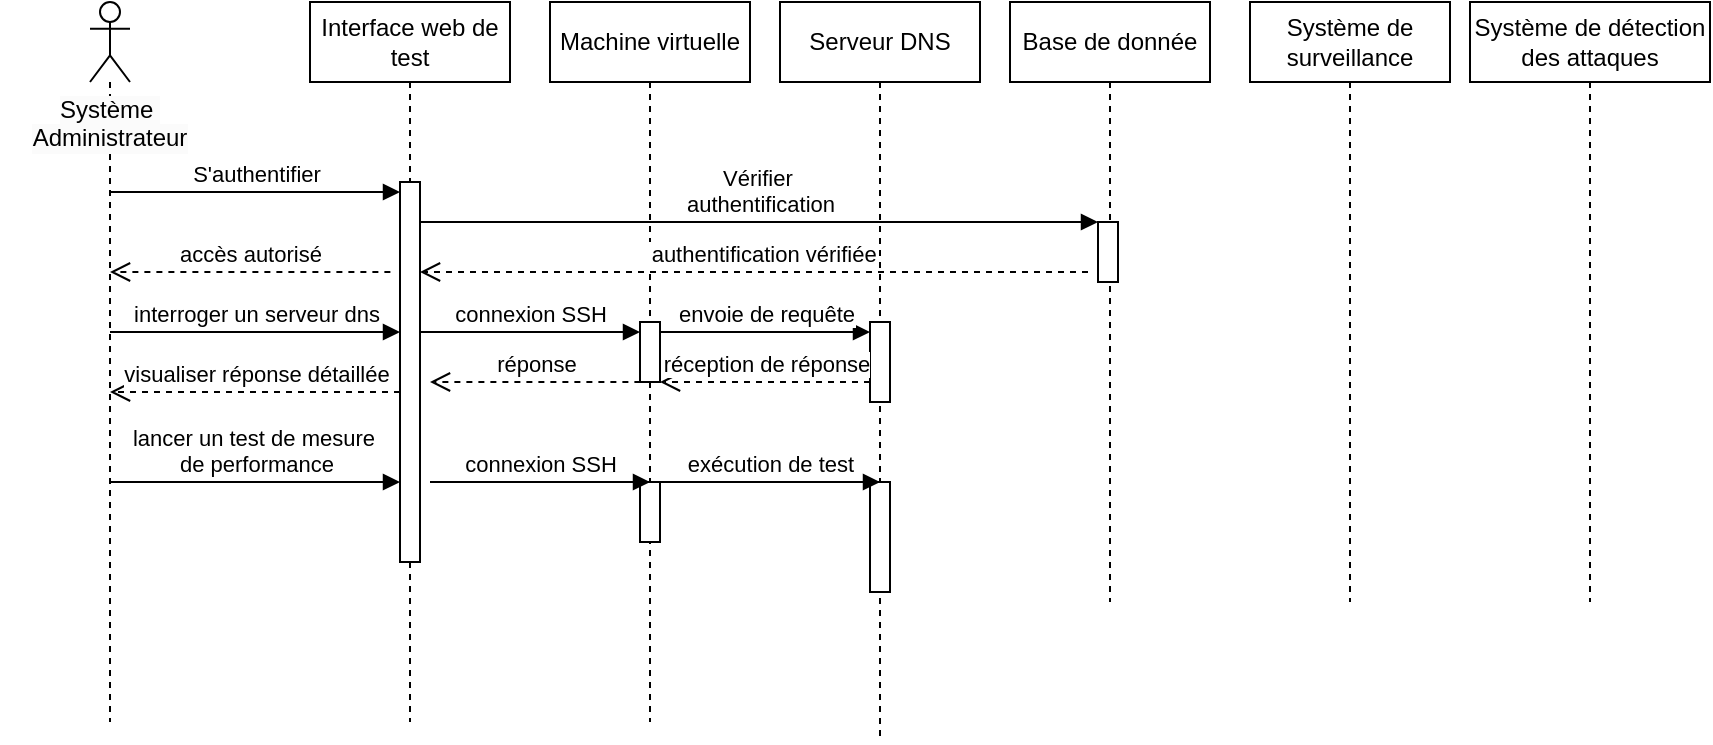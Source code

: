 <mxfile version="24.7.1" type="github">
  <diagram name="Page-1" id="2YBvvXClWsGukQMizWep">
    <mxGraphModel dx="1771" dy="439" grid="1" gridSize="10" guides="1" tooltips="1" connect="1" arrows="1" fold="1" page="1" pageScale="1" pageWidth="850" pageHeight="1100" math="0" shadow="0">
      <root>
        <mxCell id="0" />
        <mxCell id="1" parent="0" />
        <mxCell id="aM9ryv3xv72pqoxQDRHE-5" value="Interface web de test" style="shape=umlLifeline;perimeter=lifelinePerimeter;whiteSpace=wrap;html=1;container=0;dropTarget=0;collapsible=0;recursiveResize=0;outlineConnect=0;portConstraint=eastwest;newEdgeStyle={&quot;edgeStyle&quot;:&quot;elbowEdgeStyle&quot;,&quot;elbow&quot;:&quot;vertical&quot;,&quot;curved&quot;:0,&quot;rounded&quot;:0};" parent="1" vertex="1">
          <mxGeometry x="140" y="40" width="100" height="360" as="geometry" />
        </mxCell>
        <mxCell id="_VK_tqBm-G3R0EHeaTmm-22" value="" style="html=1;points=[[0,0,0,0,5],[0,1,0,0,-5],[1,0,0,0,5],[1,1,0,0,-5]];perimeter=orthogonalPerimeter;outlineConnect=0;targetShapes=umlLifeline;portConstraint=eastwest;newEdgeStyle={&quot;curved&quot;:0,&quot;rounded&quot;:0};" vertex="1" parent="aM9ryv3xv72pqoxQDRHE-5">
          <mxGeometry x="45" y="90" width="10" height="190" as="geometry" />
        </mxCell>
        <mxCell id="_VK_tqBm-G3R0EHeaTmm-1" value="Machine virtuelle" style="shape=umlLifeline;perimeter=lifelinePerimeter;whiteSpace=wrap;html=1;container=0;dropTarget=0;collapsible=0;recursiveResize=0;outlineConnect=0;portConstraint=eastwest;newEdgeStyle={&quot;edgeStyle&quot;:&quot;elbowEdgeStyle&quot;,&quot;elbow&quot;:&quot;vertical&quot;,&quot;curved&quot;:0,&quot;rounded&quot;:0};" vertex="1" parent="1">
          <mxGeometry x="260" y="40" width="100" height="360" as="geometry" />
        </mxCell>
        <mxCell id="_VK_tqBm-G3R0EHeaTmm-37" value="" style="html=1;points=[[0,0,0,0,5],[0,1,0,0,-5],[1,0,0,0,5],[1,1,0,0,-5]];perimeter=orthogonalPerimeter;outlineConnect=0;targetShapes=umlLifeline;portConstraint=eastwest;newEdgeStyle={&quot;curved&quot;:0,&quot;rounded&quot;:0};" vertex="1" parent="_VK_tqBm-G3R0EHeaTmm-1">
          <mxGeometry x="45" y="160" width="10" height="30" as="geometry" />
        </mxCell>
        <mxCell id="_VK_tqBm-G3R0EHeaTmm-38" value="connexion SSH" style="html=1;verticalAlign=bottom;endArrow=block;curved=0;rounded=0;entryX=0;entryY=0;entryDx=0;entryDy=5;" edge="1" target="_VK_tqBm-G3R0EHeaTmm-37" parent="_VK_tqBm-G3R0EHeaTmm-1">
          <mxGeometry relative="1" as="geometry">
            <mxPoint x="-65" y="165" as="sourcePoint" />
          </mxGeometry>
        </mxCell>
        <mxCell id="_VK_tqBm-G3R0EHeaTmm-48" value="" style="html=1;points=[[0,0,0,0,5],[0,1,0,0,-5],[1,0,0,0,5],[1,1,0,0,-5]];perimeter=orthogonalPerimeter;outlineConnect=0;targetShapes=umlLifeline;portConstraint=eastwest;newEdgeStyle={&quot;curved&quot;:0,&quot;rounded&quot;:0};" vertex="1" parent="_VK_tqBm-G3R0EHeaTmm-1">
          <mxGeometry x="45" y="240" width="10" height="30" as="geometry" />
        </mxCell>
        <mxCell id="_VK_tqBm-G3R0EHeaTmm-4" value="Base de donnée" style="shape=umlLifeline;perimeter=lifelinePerimeter;whiteSpace=wrap;html=1;container=0;dropTarget=0;collapsible=0;recursiveResize=0;outlineConnect=0;portConstraint=eastwest;newEdgeStyle={&quot;edgeStyle&quot;:&quot;elbowEdgeStyle&quot;,&quot;elbow&quot;:&quot;vertical&quot;,&quot;curved&quot;:0,&quot;rounded&quot;:0};" vertex="1" parent="1">
          <mxGeometry x="490" y="40" width="100" height="300" as="geometry" />
        </mxCell>
        <mxCell id="_VK_tqBm-G3R0EHeaTmm-28" value="" style="html=1;points=[[0,0,0,0,5],[0,1,0,0,-5],[1,0,0,0,5],[1,1,0,0,-5]];perimeter=orthogonalPerimeter;outlineConnect=0;targetShapes=umlLifeline;portConstraint=eastwest;newEdgeStyle={&quot;curved&quot;:0,&quot;rounded&quot;:0};" vertex="1" parent="_VK_tqBm-G3R0EHeaTmm-4">
          <mxGeometry x="44" y="110" width="10" height="30" as="geometry" />
        </mxCell>
        <mxCell id="_VK_tqBm-G3R0EHeaTmm-5" value="Serveur DNS" style="shape=umlLifeline;perimeter=lifelinePerimeter;whiteSpace=wrap;html=1;container=0;dropTarget=0;collapsible=0;recursiveResize=0;outlineConnect=0;portConstraint=eastwest;newEdgeStyle={&quot;edgeStyle&quot;:&quot;elbowEdgeStyle&quot;,&quot;elbow&quot;:&quot;vertical&quot;,&quot;curved&quot;:0,&quot;rounded&quot;:0};" vertex="1" parent="1">
          <mxGeometry x="375" y="40" width="100" height="370" as="geometry" />
        </mxCell>
        <mxCell id="_VK_tqBm-G3R0EHeaTmm-40" value="" style="html=1;points=[[0,0,0,0,5],[0,1,0,0,-5],[1,0,0,0,5],[1,1,0,0,-5]];perimeter=orthogonalPerimeter;outlineConnect=0;targetShapes=umlLifeline;portConstraint=eastwest;newEdgeStyle={&quot;curved&quot;:0,&quot;rounded&quot;:0};" vertex="1" parent="_VK_tqBm-G3R0EHeaTmm-5">
          <mxGeometry x="45" y="160" width="10" height="40" as="geometry" />
        </mxCell>
        <mxCell id="_VK_tqBm-G3R0EHeaTmm-51" value="" style="html=1;points=[[0,0,0,0,5],[0,1,0,0,-5],[1,0,0,0,5],[1,1,0,0,-5]];perimeter=orthogonalPerimeter;outlineConnect=0;targetShapes=umlLifeline;portConstraint=eastwest;newEdgeStyle={&quot;curved&quot;:0,&quot;rounded&quot;:0};" vertex="1" parent="_VK_tqBm-G3R0EHeaTmm-5">
          <mxGeometry x="45" y="240" width="10" height="55" as="geometry" />
        </mxCell>
        <mxCell id="_VK_tqBm-G3R0EHeaTmm-6" value="Système de surveillance" style="shape=umlLifeline;perimeter=lifelinePerimeter;whiteSpace=wrap;html=1;container=0;dropTarget=0;collapsible=0;recursiveResize=0;outlineConnect=0;portConstraint=eastwest;newEdgeStyle={&quot;edgeStyle&quot;:&quot;elbowEdgeStyle&quot;,&quot;elbow&quot;:&quot;vertical&quot;,&quot;curved&quot;:0,&quot;rounded&quot;:0};" vertex="1" parent="1">
          <mxGeometry x="610" y="40" width="100" height="300" as="geometry" />
        </mxCell>
        <mxCell id="_VK_tqBm-G3R0EHeaTmm-7" value="Système de détection des attaques" style="shape=umlLifeline;perimeter=lifelinePerimeter;whiteSpace=wrap;html=1;container=0;dropTarget=0;collapsible=0;recursiveResize=0;outlineConnect=0;portConstraint=eastwest;newEdgeStyle={&quot;edgeStyle&quot;:&quot;elbowEdgeStyle&quot;,&quot;elbow&quot;:&quot;vertical&quot;,&quot;curved&quot;:0,&quot;rounded&quot;:0};" vertex="1" parent="1">
          <mxGeometry x="720" y="40" width="120" height="300" as="geometry" />
        </mxCell>
        <mxCell id="_VK_tqBm-G3R0EHeaTmm-14" value="" style="shape=umlLifeline;perimeter=lifelinePerimeter;whiteSpace=wrap;html=1;container=1;dropTarget=0;collapsible=0;recursiveResize=0;outlineConnect=0;portConstraint=eastwest;newEdgeStyle={&quot;curved&quot;:0,&quot;rounded&quot;:0};participant=umlActor;" vertex="1" parent="1">
          <mxGeometry x="30" y="40" width="20" height="360" as="geometry" />
        </mxCell>
        <mxCell id="_VK_tqBm-G3R0EHeaTmm-19" value="&lt;span style=&quot;color: rgb(0, 0, 0); font-family: Helvetica; font-size: 12px; font-style: normal; font-variant-ligatures: normal; font-variant-caps: normal; font-weight: 400; letter-spacing: normal; orphans: 2; text-indent: 0px; text-transform: none; widows: 2; word-spacing: 0px; -webkit-text-stroke-width: 0px; white-space: nowrap; background-color: rgb(251, 251, 251); text-decoration-thickness: initial; text-decoration-style: initial; text-decoration-color: initial; float: none; display: inline !important;&quot;&gt;Système&amp;nbsp;&lt;/span&gt;&lt;div style=&quot;forced-color-adjust: none; color: rgb(0, 0, 0); font-family: Helvetica; font-size: 12px; font-style: normal; font-variant-ligatures: normal; font-variant-caps: normal; font-weight: 400; letter-spacing: normal; orphans: 2; text-indent: 0px; text-transform: none; widows: 2; word-spacing: 0px; -webkit-text-stroke-width: 0px; white-space: nowrap; background-color: rgb(251, 251, 251); text-decoration-thickness: initial; text-decoration-style: initial; text-decoration-color: initial;&quot;&gt;Administrateur&lt;/div&gt;" style="text;whiteSpace=wrap;html=1;align=center;" vertex="1" parent="1">
          <mxGeometry x="-15" y="80" width="110" height="50" as="geometry" />
        </mxCell>
        <mxCell id="_VK_tqBm-G3R0EHeaTmm-24" value="accès autorisé" style="html=1;verticalAlign=bottom;endArrow=open;dashed=1;endSize=8;curved=0;rounded=0;" edge="1" parent="1" target="_VK_tqBm-G3R0EHeaTmm-14">
          <mxGeometry relative="1" as="geometry">
            <mxPoint x="50.0" y="175" as="targetPoint" />
            <mxPoint x="180.19" y="175" as="sourcePoint" />
          </mxGeometry>
        </mxCell>
        <mxCell id="_VK_tqBm-G3R0EHeaTmm-23" value="S&#39;authentifier" style="html=1;verticalAlign=bottom;endArrow=block;curved=0;rounded=0;entryX=0;entryY=0;entryDx=0;entryDy=5;" edge="1" target="_VK_tqBm-G3R0EHeaTmm-22" parent="1" source="_VK_tqBm-G3R0EHeaTmm-14">
          <mxGeometry relative="1" as="geometry">
            <mxPoint x="70" y="135" as="sourcePoint" />
          </mxGeometry>
        </mxCell>
        <mxCell id="_VK_tqBm-G3R0EHeaTmm-30" value="&amp;nbsp; &amp;nbsp;authentification vérifiée" style="html=1;verticalAlign=bottom;endArrow=open;dashed=1;endSize=8;curved=0;rounded=0;exitX=0;exitY=1;exitDx=0;exitDy=-5;" edge="1" parent="1">
          <mxGeometry relative="1" as="geometry">
            <mxPoint x="195" y="175" as="targetPoint" />
            <mxPoint x="529" y="175" as="sourcePoint" />
          </mxGeometry>
        </mxCell>
        <mxCell id="_VK_tqBm-G3R0EHeaTmm-29" value="Vérifier&amp;nbsp;&lt;div&gt;authentification&lt;/div&gt;" style="html=1;verticalAlign=bottom;endArrow=block;curved=0;rounded=0;entryX=0;entryY=0;entryDx=0;entryDy=5;" edge="1" parent="1">
          <mxGeometry relative="1" as="geometry">
            <mxPoint x="195" y="150" as="sourcePoint" />
            <mxPoint x="534" y="150" as="targetPoint" />
          </mxGeometry>
        </mxCell>
        <mxCell id="_VK_tqBm-G3R0EHeaTmm-33" value="interroger un serveur dns" style="html=1;verticalAlign=bottom;endArrow=block;curved=0;rounded=0;entryX=0;entryY=0;entryDx=0;entryDy=5;" edge="1" parent="1" source="_VK_tqBm-G3R0EHeaTmm-14">
          <mxGeometry relative="1" as="geometry">
            <mxPoint x="60" y="205" as="sourcePoint" />
            <mxPoint x="185" y="205" as="targetPoint" />
          </mxGeometry>
        </mxCell>
        <mxCell id="_VK_tqBm-G3R0EHeaTmm-34" value="visualiser réponse détaillée" style="html=1;verticalAlign=bottom;endArrow=open;dashed=1;endSize=8;curved=0;rounded=0;exitX=0;exitY=1;exitDx=0;exitDy=-5;" edge="1" parent="1" target="_VK_tqBm-G3R0EHeaTmm-14">
          <mxGeometry relative="1" as="geometry">
            <mxPoint x="60" y="275" as="targetPoint" />
            <mxPoint x="185" y="235" as="sourcePoint" />
          </mxGeometry>
        </mxCell>
        <mxCell id="_VK_tqBm-G3R0EHeaTmm-39" value="réponse" style="html=1;verticalAlign=bottom;endArrow=open;dashed=1;endSize=8;curved=0;rounded=0;exitX=0;exitY=1;exitDx=0;exitDy=-5;" edge="1" parent="1">
          <mxGeometry relative="1" as="geometry">
            <mxPoint x="200" y="230" as="targetPoint" />
            <mxPoint x="305.19" y="230" as="sourcePoint" />
          </mxGeometry>
        </mxCell>
        <mxCell id="_VK_tqBm-G3R0EHeaTmm-41" value="envoie de requête" style="html=1;verticalAlign=bottom;endArrow=block;curved=0;rounded=0;entryX=0;entryY=0;entryDx=0;entryDy=5;exitX=1;exitY=0;exitDx=0;exitDy=5;exitPerimeter=0;" edge="1" target="_VK_tqBm-G3R0EHeaTmm-40" parent="1" source="_VK_tqBm-G3R0EHeaTmm-37">
          <mxGeometry relative="1" as="geometry">
            <mxPoint x="320" y="205" as="sourcePoint" />
          </mxGeometry>
        </mxCell>
        <mxCell id="_VK_tqBm-G3R0EHeaTmm-44" value="réception de réponse" style="html=1;verticalAlign=bottom;endArrow=open;dashed=1;endSize=8;curved=0;rounded=0;" edge="1" parent="1" target="_VK_tqBm-G3R0EHeaTmm-37">
          <mxGeometry relative="1" as="geometry">
            <mxPoint x="330" y="230" as="targetPoint" />
            <mxPoint x="420" y="230" as="sourcePoint" />
          </mxGeometry>
        </mxCell>
        <mxCell id="_VK_tqBm-G3R0EHeaTmm-46" value="lancer un test de mesure&amp;nbsp;&lt;div&gt;de performance&lt;/div&gt;" style="html=1;verticalAlign=bottom;endArrow=block;curved=0;rounded=0;entryX=0;entryY=0;entryDx=0;entryDy=5;" edge="1" parent="1">
          <mxGeometry relative="1" as="geometry">
            <mxPoint x="40" y="280" as="sourcePoint" />
            <mxPoint x="185" y="280" as="targetPoint" />
          </mxGeometry>
        </mxCell>
        <mxCell id="_VK_tqBm-G3R0EHeaTmm-47" value="connexion SSH" style="html=1;verticalAlign=bottom;endArrow=block;curved=0;rounded=0;entryX=0;entryY=0;entryDx=0;entryDy=5;" edge="1" parent="1">
          <mxGeometry relative="1" as="geometry">
            <mxPoint x="200" y="280" as="sourcePoint" />
            <mxPoint x="310" y="280" as="targetPoint" />
          </mxGeometry>
        </mxCell>
        <mxCell id="_VK_tqBm-G3R0EHeaTmm-50" value="exécution de test" style="html=1;verticalAlign=bottom;endArrow=block;curved=0;rounded=0;entryX=0;entryY=0;entryDx=0;entryDy=5;" edge="1" parent="1">
          <mxGeometry relative="1" as="geometry">
            <mxPoint x="315" y="280" as="sourcePoint" />
            <mxPoint x="425" y="280" as="targetPoint" />
          </mxGeometry>
        </mxCell>
      </root>
    </mxGraphModel>
  </diagram>
</mxfile>

